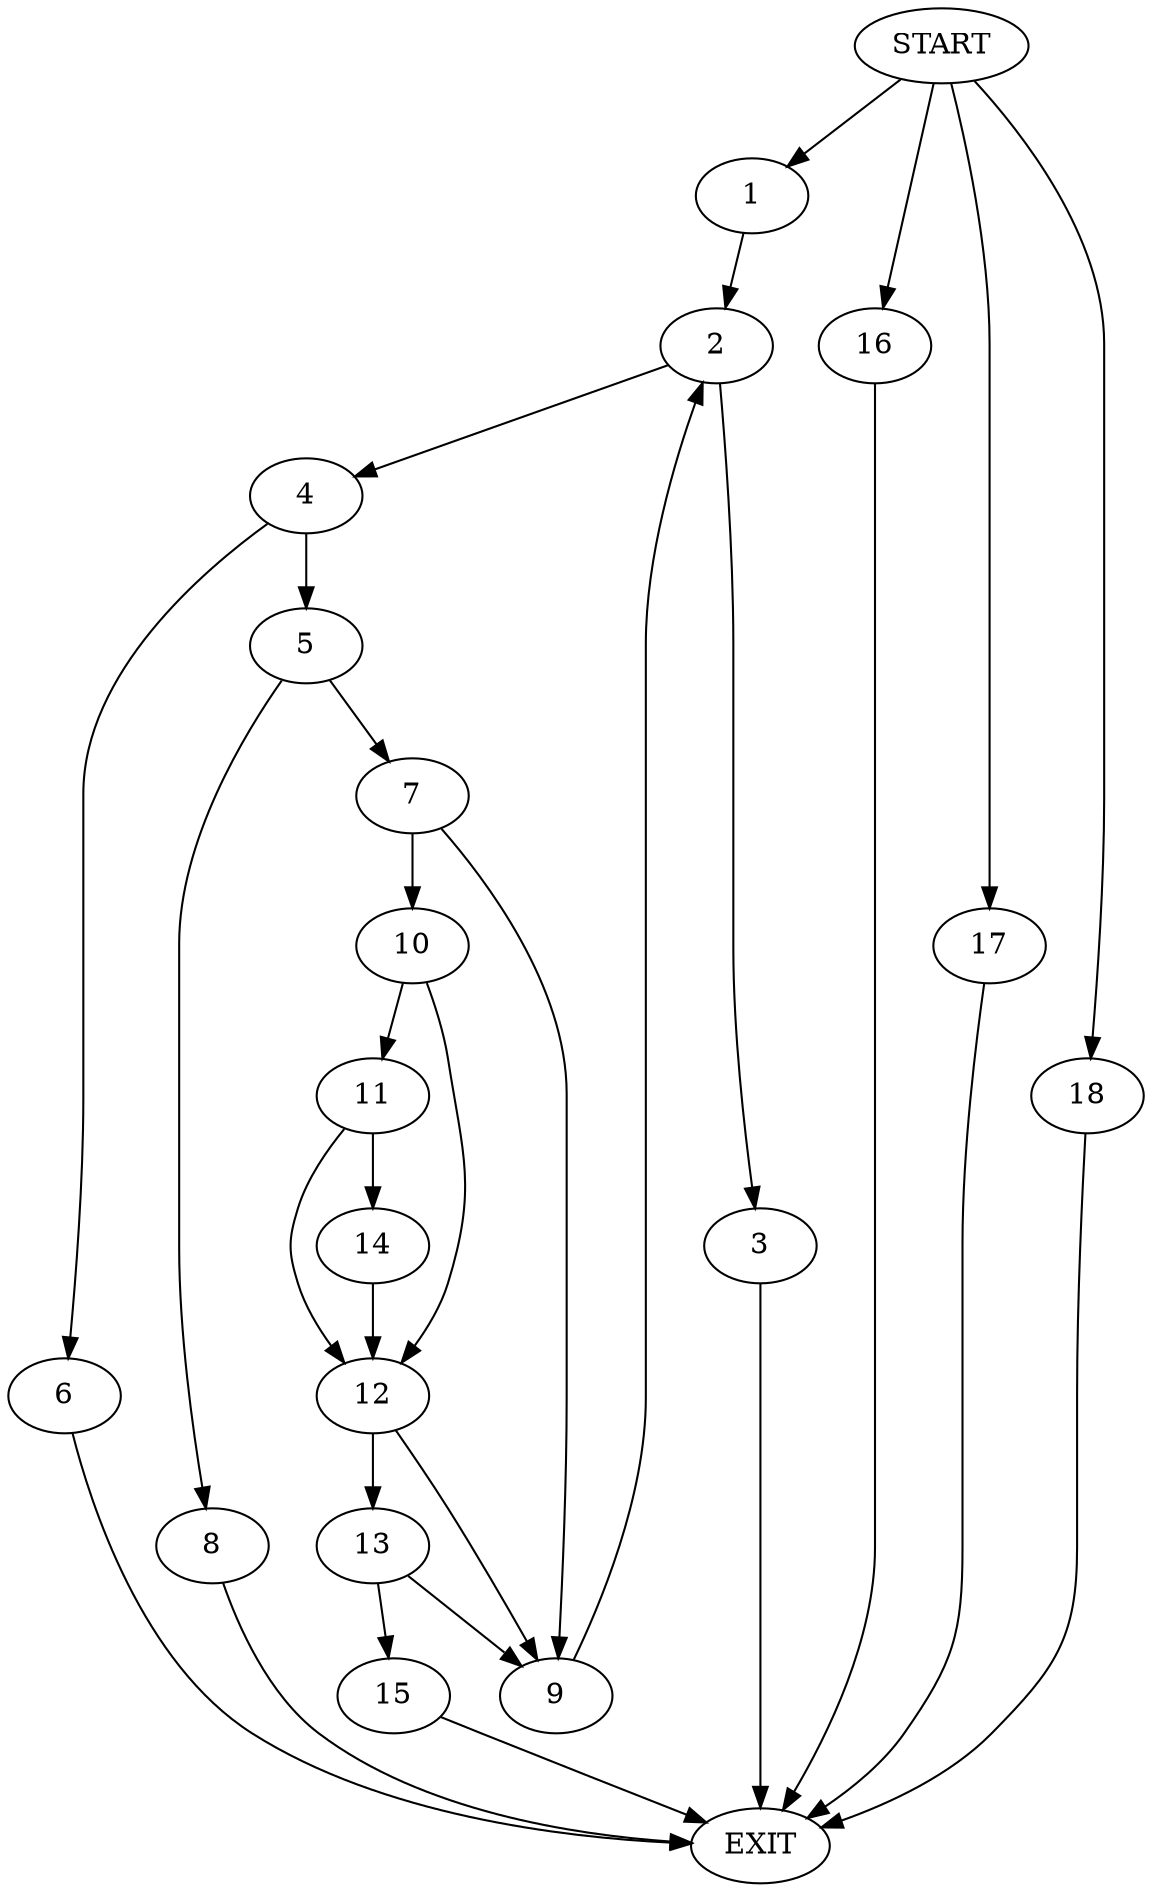 digraph {
0 [label="START"]
19 [label="EXIT"]
0 -> 1
1 -> 2
2 -> 3
2 -> 4
3 -> 19
4 -> 5
4 -> 6
6 -> 19
5 -> 7
5 -> 8
8 -> 19
7 -> 9
7 -> 10
9 -> 2
10 -> 11
10 -> 12
12 -> 9
12 -> 13
11 -> 14
11 -> 12
14 -> 12
13 -> 9
13 -> 15
15 -> 19
0 -> 16
16 -> 19
0 -> 17
17 -> 19
0 -> 18
18 -> 19
}
